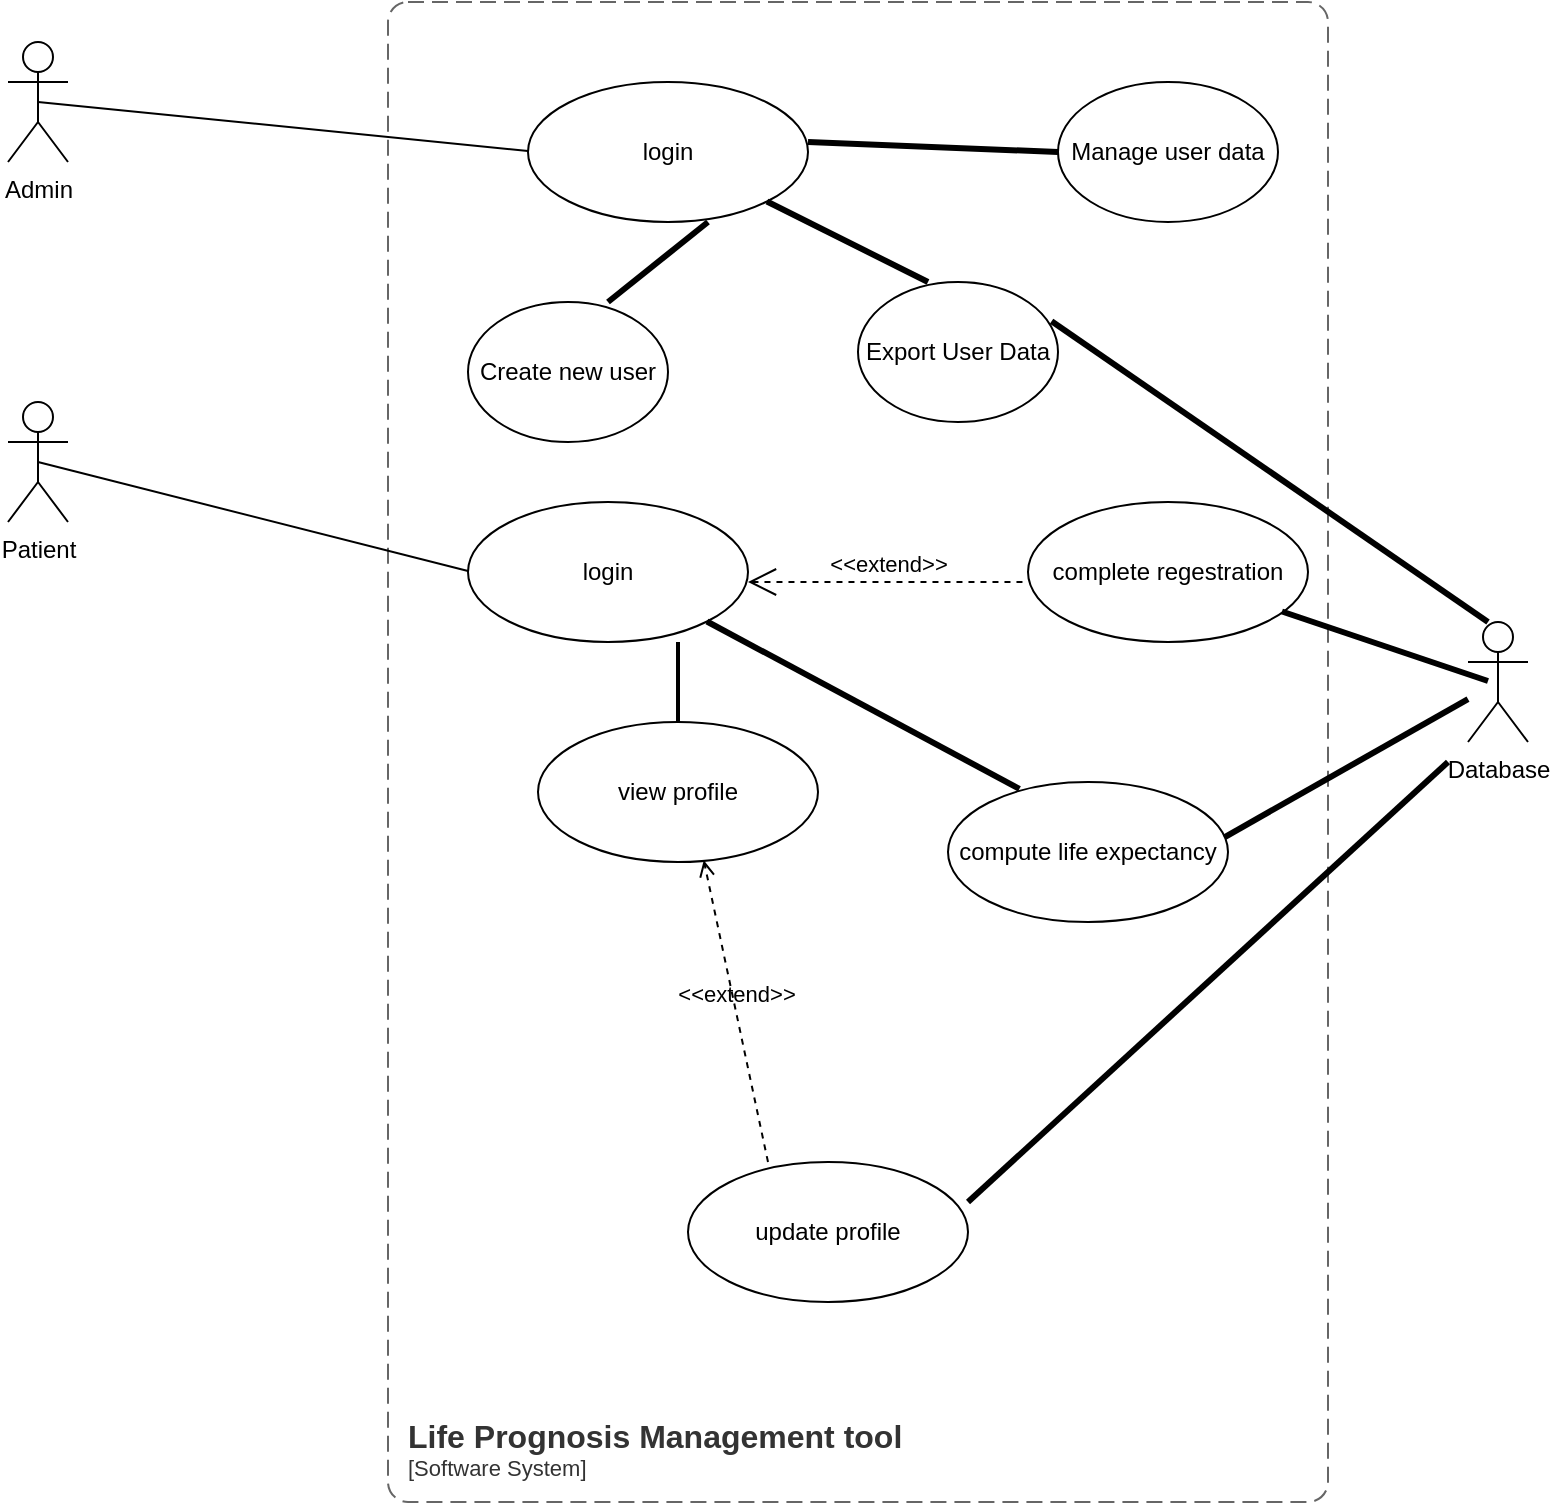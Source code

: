 <mxfile>
    <diagram id="jZBqCNV8F952_NKBYTC-" name="Page-1">
        <mxGraphModel dx="1371" dy="907" grid="1" gridSize="10" guides="1" tooltips="1" connect="1" arrows="1" fold="1" page="1" pageScale="1" pageWidth="850" pageHeight="1100" math="0" shadow="0">
            <root>
                <mxCell id="0"/>
                <mxCell id="1" parent="0"/>
                <mxCell id="2" value="Patient" style="shape=umlActor;verticalLabelPosition=bottom;verticalAlign=top;html=1;" vertex="1" parent="1">
                    <mxGeometry x="70" y="230" width="30" height="60" as="geometry"/>
                </mxCell>
                <object placeholders="1" c4Name="Life Prognosis Management tool" c4Type="SystemScopeBoundary" c4Application="Software System" label="&lt;font style=&quot;font-size: 16px&quot;&gt;&lt;b&gt;&lt;div style=&quot;text-align: left&quot;&gt;%c4Name%&lt;/div&gt;&lt;/b&gt;&lt;/font&gt;&lt;div style=&quot;text-align: left&quot;&gt;[%c4Application%]&lt;/div&gt;" id="3">
                    <mxCell style="rounded=1;fontSize=11;whiteSpace=wrap;html=1;dashed=1;arcSize=20;fillColor=none;strokeColor=#666666;fontColor=#333333;labelBackgroundColor=none;align=left;verticalAlign=bottom;labelBorderColor=none;spacingTop=0;spacing=10;dashPattern=8 4;metaEdit=1;rotatable=0;perimeter=rectanglePerimeter;noLabel=0;labelPadding=0;allowArrows=0;connectable=0;expand=0;recursiveResize=0;editable=1;pointerEvents=0;absoluteArcSize=1;points=[[0.25,0,0],[0.5,0,0],[0.75,0,0],[1,0.25,0],[1,0.5,0],[1,0.75,0],[0.75,1,0],[0.5,1,0],[0.25,1,0],[0,0.75,0],[0,0.5,0],[0,0.25,0]];" vertex="1" parent="1">
                        <mxGeometry x="260" y="30" width="470" height="750" as="geometry"/>
                    </mxCell>
                </object>
                <mxCell id="5" value="Admin" style="shape=umlActor;verticalLabelPosition=bottom;verticalAlign=top;html=1;" vertex="1" parent="1">
                    <mxGeometry x="70" y="50" width="30" height="60" as="geometry"/>
                </mxCell>
                <mxCell id="6" value="login" style="ellipse;whiteSpace=wrap;html=1;" vertex="1" parent="1">
                    <mxGeometry x="330" y="70" width="140" height="70" as="geometry"/>
                </mxCell>
                <mxCell id="7" value="" style="edgeStyle=none;html=1;endArrow=none;verticalAlign=bottom;exitX=0.5;exitY=0.5;exitDx=0;exitDy=0;exitPerimeter=0;" edge="1" parent="1" source="5">
                    <mxGeometry width="160" relative="1" as="geometry">
                        <mxPoint x="170" y="104.5" as="sourcePoint"/>
                        <mxPoint x="330" y="104.5" as="targetPoint"/>
                    </mxGeometry>
                </mxCell>
                <mxCell id="8" value="Create new user" style="ellipse;whiteSpace=wrap;html=1;" vertex="1" parent="1">
                    <mxGeometry x="300" y="180" width="100" height="70" as="geometry"/>
                </mxCell>
                <mxCell id="9" value="Export User Data" style="ellipse;whiteSpace=wrap;html=1;" vertex="1" parent="1">
                    <mxGeometry x="495" y="170" width="100" height="70" as="geometry"/>
                </mxCell>
                <mxCell id="10" value="Manage user data" style="ellipse;whiteSpace=wrap;html=1;" vertex="1" parent="1">
                    <mxGeometry x="595" y="70" width="110" height="70" as="geometry"/>
                </mxCell>
                <mxCell id="11" value="login" style="ellipse;whiteSpace=wrap;html=1;" vertex="1" parent="1">
                    <mxGeometry x="300" y="280" width="140" height="70" as="geometry"/>
                </mxCell>
                <mxCell id="12" value="" style="edgeStyle=none;html=1;endArrow=none;verticalAlign=bottom;exitX=0.5;exitY=0.5;exitDx=0;exitDy=0;exitPerimeter=0;" edge="1" parent="1" source="2">
                    <mxGeometry width="160" relative="1" as="geometry">
                        <mxPoint x="140" y="314.5" as="sourcePoint"/>
                        <mxPoint x="300" y="314.5" as="targetPoint"/>
                    </mxGeometry>
                </mxCell>
                <mxCell id="13" value="complete regestration" style="ellipse;whiteSpace=wrap;html=1;" vertex="1" parent="1">
                    <mxGeometry x="580" y="280" width="140" height="70" as="geometry"/>
                </mxCell>
                <mxCell id="14" value="view profile" style="ellipse;whiteSpace=wrap;html=1;" vertex="1" parent="1">
                    <mxGeometry x="335" y="390" width="140" height="70" as="geometry"/>
                </mxCell>
                <mxCell id="15" value="update profile" style="ellipse;whiteSpace=wrap;html=1;" vertex="1" parent="1">
                    <mxGeometry x="410" y="610" width="140" height="70" as="geometry"/>
                </mxCell>
                <mxCell id="16" value="compute life expectancy" style="ellipse;whiteSpace=wrap;html=1;" vertex="1" parent="1">
                    <mxGeometry x="540" y="420" width="140" height="70" as="geometry"/>
                </mxCell>
                <mxCell id="19" value="Database" style="shape=umlActor;verticalLabelPosition=bottom;verticalAlign=top;html=1;" vertex="1" parent="1">
                    <mxGeometry x="800" y="340" width="30" height="60" as="geometry"/>
                </mxCell>
                <mxCell id="28" value="&amp;lt;&amp;lt;extend&amp;gt;&amp;gt;" style="edgeStyle=none;html=1;startArrow=open;endArrow=none;startSize=12;verticalAlign=bottom;dashed=1;labelBackgroundColor=none;" edge="1" parent="1">
                    <mxGeometry width="160" relative="1" as="geometry">
                        <mxPoint x="440" y="320" as="sourcePoint"/>
                        <mxPoint x="580" y="320" as="targetPoint"/>
                    </mxGeometry>
                </mxCell>
                <mxCell id="31" value="" style="line;strokeWidth=2;direction=south;html=1;" vertex="1" parent="1">
                    <mxGeometry x="400" y="350" width="10" height="40" as="geometry"/>
                </mxCell>
                <mxCell id="40" value="&amp;lt;&amp;lt;extend&amp;gt;&amp;gt;" style="html=1;verticalAlign=bottom;labelBackgroundColor=none;endArrow=open;endFill=0;dashed=1;entryX=0.592;entryY=0.988;entryDx=0;entryDy=0;entryPerimeter=0;" edge="1" parent="1" target="14">
                    <mxGeometry width="160" relative="1" as="geometry">
                        <mxPoint x="450" y="610" as="sourcePoint"/>
                        <mxPoint x="490" y="400" as="targetPoint"/>
                    </mxGeometry>
                </mxCell>
                <mxCell id="41" value="" style="endArrow=none;startArrow=none;endFill=0;startFill=0;endSize=8;html=1;verticalAlign=bottom;labelBackgroundColor=none;strokeWidth=3;exitX=1;exitY=1;exitDx=0;exitDy=0;entryX=0.255;entryY=0.049;entryDx=0;entryDy=0;entryPerimeter=0;" edge="1" parent="1" source="11" target="16">
                    <mxGeometry width="160" relative="1" as="geometry">
                        <mxPoint x="330" y="400" as="sourcePoint"/>
                        <mxPoint x="570" y="420" as="targetPoint"/>
                    </mxGeometry>
                </mxCell>
                <mxCell id="42" value="" style="endArrow=none;startArrow=none;endFill=0;startFill=0;endSize=8;html=1;verticalAlign=bottom;labelBackgroundColor=none;strokeWidth=3;exitX=0.7;exitY=0;exitDx=0;exitDy=0;exitPerimeter=0;" edge="1" parent="1" source="8">
                    <mxGeometry width="160" relative="1" as="geometry">
                        <mxPoint x="320" y="170" as="sourcePoint"/>
                        <mxPoint x="420" y="140" as="targetPoint"/>
                        <Array as="points">
                            <mxPoint x="370" y="180"/>
                        </Array>
                    </mxGeometry>
                </mxCell>
                <mxCell id="43" value="" style="endArrow=none;startArrow=none;endFill=0;startFill=0;endSize=8;html=1;verticalAlign=bottom;labelBackgroundColor=none;strokeWidth=3;entryX=0;entryY=0.5;entryDx=0;entryDy=0;" edge="1" parent="1" target="10">
                    <mxGeometry width="160" relative="1" as="geometry">
                        <mxPoint x="470" y="100" as="sourcePoint"/>
                        <mxPoint x="590" y="100" as="targetPoint"/>
                    </mxGeometry>
                </mxCell>
                <mxCell id="44" value="" style="endArrow=none;startArrow=none;endFill=0;startFill=0;endSize=8;html=1;verticalAlign=bottom;labelBackgroundColor=none;strokeWidth=3;exitX=1;exitY=1;exitDx=0;exitDy=0;" edge="1" parent="1" source="6">
                    <mxGeometry width="160" relative="1" as="geometry">
                        <mxPoint x="370" y="170" as="sourcePoint"/>
                        <mxPoint x="530" y="170" as="targetPoint"/>
                    </mxGeometry>
                </mxCell>
                <mxCell id="46" value="" style="endArrow=none;startArrow=none;endFill=0;startFill=0;endSize=8;html=1;verticalAlign=bottom;labelBackgroundColor=none;strokeWidth=3;exitX=0.968;exitY=0.28;exitDx=0;exitDy=0;exitPerimeter=0;" edge="1" parent="1" source="9">
                    <mxGeometry width="160" relative="1" as="geometry">
                        <mxPoint x="600" y="200" as="sourcePoint"/>
                        <mxPoint x="810" y="340" as="targetPoint"/>
                    </mxGeometry>
                </mxCell>
                <mxCell id="47" value="" style="endArrow=none;startArrow=none;endFill=0;startFill=0;endSize=8;html=1;verticalAlign=bottom;labelBackgroundColor=none;strokeWidth=3;exitX=0.907;exitY=0.782;exitDx=0;exitDy=0;exitPerimeter=0;" edge="1" parent="1" source="13">
                    <mxGeometry width="160" relative="1" as="geometry">
                        <mxPoint x="650" y="369.5" as="sourcePoint"/>
                        <mxPoint x="810" y="369.5" as="targetPoint"/>
                    </mxGeometry>
                </mxCell>
                <mxCell id="48" value="" style="endArrow=none;startArrow=none;endFill=0;startFill=0;endSize=8;html=1;verticalAlign=bottom;labelBackgroundColor=none;strokeWidth=3;entryX=0.987;entryY=0.395;entryDx=0;entryDy=0;entryPerimeter=0;" edge="1" parent="1" source="19" target="16">
                    <mxGeometry width="160" relative="1" as="geometry">
                        <mxPoint x="780" y="400" as="sourcePoint"/>
                        <mxPoint x="490" y="400" as="targetPoint"/>
                    </mxGeometry>
                </mxCell>
                <mxCell id="49" value="" style="endArrow=none;startArrow=none;endFill=0;startFill=0;endSize=8;html=1;verticalAlign=bottom;labelBackgroundColor=none;strokeWidth=3;" edge="1" parent="1">
                    <mxGeometry width="160" relative="1" as="geometry">
                        <mxPoint x="550" y="630" as="sourcePoint"/>
                        <mxPoint x="790" y="410" as="targetPoint"/>
                    </mxGeometry>
                </mxCell>
            </root>
        </mxGraphModel>
    </diagram>
</mxfile>